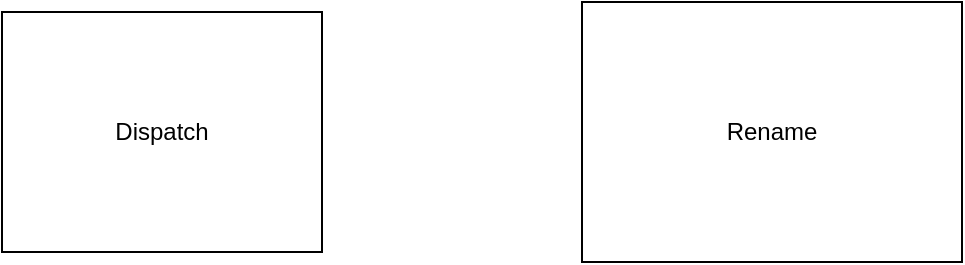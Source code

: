 <mxfile version="20.5.1" type="github">
  <diagram id="jDJOhpKCUn7_-XrsKtud" name="第 1 页">
    <mxGraphModel dx="739" dy="1138" grid="1" gridSize="10" guides="1" tooltips="1" connect="1" arrows="1" fold="1" page="1" pageScale="1" pageWidth="827" pageHeight="1169" math="0" shadow="0">
      <root>
        <mxCell id="0" />
        <mxCell id="1" parent="0" />
        <mxCell id="Xyow2Gh0Tj4Xl1war1eL-1" value="Rename" style="rounded=0;whiteSpace=wrap;html=1;" vertex="1" parent="1">
          <mxGeometry x="400" y="235" width="190" height="130" as="geometry" />
        </mxCell>
        <mxCell id="Xyow2Gh0Tj4Xl1war1eL-2" value="Dispatch" style="rounded=0;whiteSpace=wrap;html=1;" vertex="1" parent="1">
          <mxGeometry x="110" y="240" width="160" height="120" as="geometry" />
        </mxCell>
      </root>
    </mxGraphModel>
  </diagram>
</mxfile>
